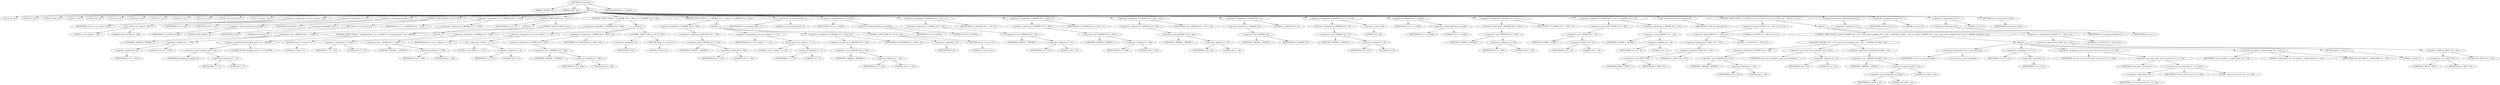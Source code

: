 digraph tftp_connect {  
"1000113" [label = "(METHOD,tftp_connect)" ]
"1000114" [label = "(PARAM,_DWORD *a1)" ]
"1000115" [label = "(PARAM,_BYTE *a2)" ]
"1000116" [label = "(BLOCK,,)" ]
"1000117" [label = "(LOCAL,v4: int)" ]
"1000118" [label = "(LOCAL,v5: int)" ]
"1000119" [label = "(LOCAL,result: int)" ]
"1000120" [label = "(LOCAL,v7: int)" ]
"1000121" [label = "(LOCAL,v8: int)" ]
"1000122" [label = "(LOCAL,v9: int)" ]
"1000123" [label = "(LOCAL,v10: int)" ]
"1000124" [label = "(LOCAL,v11: int)" ]
"1000125" [label = "(LOCAL,v12: int *)" ]
"1000126" [label = "(LOCAL,v13: int)" ]
"1000127" [label = "(LOCAL,v14: const char *)" ]
"1000128" [label = "(LOCAL,v15: char [ 128 ])" ]
"1000129" [label = "(<operator>.assignment,v4 = Curl_ccalloc(1, 336))" ]
"1000130" [label = "(IDENTIFIER,v4,v4 = Curl_ccalloc(1, 336))" ]
"1000131" [label = "(Curl_ccalloc,Curl_ccalloc(1, 336))" ]
"1000132" [label = "(LITERAL,1,Curl_ccalloc(1, 336))" ]
"1000133" [label = "(LITERAL,336,Curl_ccalloc(1, 336))" ]
"1000134" [label = "(<operator>.assignment,v5 = v4)" ]
"1000135" [label = "(IDENTIFIER,v5,v5 = v4)" ]
"1000136" [label = "(IDENTIFIER,v4,v5 = v4)" ]
"1000137" [label = "(<operator>.assignment,a1[188] = v4)" ]
"1000138" [label = "(<operator>.indirectIndexAccess,a1[188])" ]
"1000139" [label = "(IDENTIFIER,a1,a1[188] = v4)" ]
"1000140" [label = "(LITERAL,188,a1[188] = v4)" ]
"1000141" [label = "(IDENTIFIER,v4,a1[188] = v4)" ]
"1000142" [label = "(CONTROL_STRUCTURE,if ( !v4 ),if ( !v4 ))" ]
"1000143" [label = "(<operator>.logicalNot,!v4)" ]
"1000144" [label = "(IDENTIFIER,v4,!v4)" ]
"1000145" [label = "(RETURN,return 27;,return 27;)" ]
"1000146" [label = "(LITERAL,27,return 27;)" ]
"1000147" [label = "(<operator>.assignment,v7 = *(_DWORD *)(*a1 + 1576))" ]
"1000148" [label = "(IDENTIFIER,v7,v7 = *(_DWORD *)(*a1 + 1576))" ]
"1000149" [label = "(<operator>.indirection,*(_DWORD *)(*a1 + 1576))" ]
"1000150" [label = "(<operator>.cast,(_DWORD *)(*a1 + 1576))" ]
"1000151" [label = "(UNKNOWN,_DWORD *,_DWORD *)" ]
"1000152" [label = "(<operator>.addition,*a1 + 1576)" ]
"1000153" [label = "(<operator>.indirection,*a1)" ]
"1000154" [label = "(IDENTIFIER,a1,*a1 + 1576)" ]
"1000155" [label = "(LITERAL,1576,*a1 + 1576)" ]
"1000156" [label = "(CONTROL_STRUCTURE,if ( v7 ),if ( v7 ))" ]
"1000157" [label = "(IDENTIFIER,v7,if ( v7 ))" ]
"1000158" [label = "(BLOCK,,)" ]
"1000159" [label = "(CONTROL_STRUCTURE,if ( (unsigned int)(v7 - 8) > 0xFFB0 ),if ( (unsigned int)(v7 - 8) > 0xFFB0 ))" ]
"1000160" [label = "(<operator>.greaterThan,(unsigned int)(v7 - 8) > 0xFFB0)" ]
"1000161" [label = "(<operator>.cast,(unsigned int)(v7 - 8))" ]
"1000162" [label = "(UNKNOWN,unsigned int,unsigned int)" ]
"1000163" [label = "(<operator>.subtraction,v7 - 8)" ]
"1000164" [label = "(IDENTIFIER,v7,v7 - 8)" ]
"1000165" [label = "(LITERAL,8,v7 - 8)" ]
"1000166" [label = "(LITERAL,0xFFB0,(unsigned int)(v7 - 8) > 0xFFB0)" ]
"1000167" [label = "(RETURN,return 71;,return 71;)" ]
"1000168" [label = "(LITERAL,71,return 71;)" ]
"1000169" [label = "(CONTROL_STRUCTURE,else,else)" ]
"1000170" [label = "(BLOCK,,)" ]
"1000171" [label = "(<operator>.assignment,v7 = 512)" ]
"1000172" [label = "(IDENTIFIER,v7,v7 = 512)" ]
"1000173" [label = "(LITERAL,512,v7 = 512)" ]
"1000174" [label = "(CONTROL_STRUCTURE,if ( !*(_DWORD *)(v4 + 328) ),if ( !*(_DWORD *)(v4 + 328) ))" ]
"1000175" [label = "(<operator>.logicalNot,!*(_DWORD *)(v4 + 328))" ]
"1000176" [label = "(<operator>.indirection,*(_DWORD *)(v4 + 328))" ]
"1000177" [label = "(<operator>.cast,(_DWORD *)(v4 + 328))" ]
"1000178" [label = "(UNKNOWN,_DWORD *,_DWORD *)" ]
"1000179" [label = "(<operator>.addition,v4 + 328)" ]
"1000180" [label = "(IDENTIFIER,v4,v4 + 328)" ]
"1000181" [label = "(LITERAL,328,v4 + 328)" ]
"1000182" [label = "(BLOCK,,)" ]
"1000183" [label = "(<operator>.assignment,v8 = Curl_ccalloc(1, v7 + 4))" ]
"1000184" [label = "(IDENTIFIER,v8,v8 = Curl_ccalloc(1, v7 + 4))" ]
"1000185" [label = "(Curl_ccalloc,Curl_ccalloc(1, v7 + 4))" ]
"1000186" [label = "(LITERAL,1,Curl_ccalloc(1, v7 + 4))" ]
"1000187" [label = "(<operator>.addition,v7 + 4)" ]
"1000188" [label = "(IDENTIFIER,v7,v7 + 4)" ]
"1000189" [label = "(LITERAL,4,v7 + 4)" ]
"1000190" [label = "(<operator>.assignment,*(_DWORD *)(v5 + 328) = v8)" ]
"1000191" [label = "(<operator>.indirection,*(_DWORD *)(v5 + 328))" ]
"1000192" [label = "(<operator>.cast,(_DWORD *)(v5 + 328))" ]
"1000193" [label = "(UNKNOWN,_DWORD *,_DWORD *)" ]
"1000194" [label = "(<operator>.addition,v5 + 328)" ]
"1000195" [label = "(IDENTIFIER,v5,v5 + 328)" ]
"1000196" [label = "(LITERAL,328,v5 + 328)" ]
"1000197" [label = "(IDENTIFIER,v8,*(_DWORD *)(v5 + 328) = v8)" ]
"1000198" [label = "(CONTROL_STRUCTURE,if ( !v8 ),if ( !v8 ))" ]
"1000199" [label = "(<operator>.logicalNot,!v8)" ]
"1000200" [label = "(IDENTIFIER,v8,!v8)" ]
"1000201" [label = "(RETURN,return 27;,return 27;)" ]
"1000202" [label = "(LITERAL,27,return 27;)" ]
"1000203" [label = "(CONTROL_STRUCTURE,if ( !*(_DWORD *)(v5 + 332) ),if ( !*(_DWORD *)(v5 + 332) ))" ]
"1000204" [label = "(<operator>.logicalNot,!*(_DWORD *)(v5 + 332))" ]
"1000205" [label = "(<operator>.indirection,*(_DWORD *)(v5 + 332))" ]
"1000206" [label = "(<operator>.cast,(_DWORD *)(v5 + 332))" ]
"1000207" [label = "(UNKNOWN,_DWORD *,_DWORD *)" ]
"1000208" [label = "(<operator>.addition,v5 + 332)" ]
"1000209" [label = "(IDENTIFIER,v5,v5 + 332)" ]
"1000210" [label = "(LITERAL,332,v5 + 332)" ]
"1000211" [label = "(BLOCK,,)" ]
"1000212" [label = "(<operator>.assignment,v9 = Curl_ccalloc(1, v7 + 4))" ]
"1000213" [label = "(IDENTIFIER,v9,v9 = Curl_ccalloc(1, v7 + 4))" ]
"1000214" [label = "(Curl_ccalloc,Curl_ccalloc(1, v7 + 4))" ]
"1000215" [label = "(LITERAL,1,Curl_ccalloc(1, v7 + 4))" ]
"1000216" [label = "(<operator>.addition,v7 + 4)" ]
"1000217" [label = "(IDENTIFIER,v7,v7 + 4)" ]
"1000218" [label = "(LITERAL,4,v7 + 4)" ]
"1000219" [label = "(<operator>.assignment,*(_DWORD *)(v5 + 332) = v9)" ]
"1000220" [label = "(<operator>.indirection,*(_DWORD *)(v5 + 332))" ]
"1000221" [label = "(<operator>.cast,(_DWORD *)(v5 + 332))" ]
"1000222" [label = "(UNKNOWN,_DWORD *,_DWORD *)" ]
"1000223" [label = "(<operator>.addition,v5 + 332)" ]
"1000224" [label = "(IDENTIFIER,v5,v5 + 332)" ]
"1000225" [label = "(LITERAL,332,v5 + 332)" ]
"1000226" [label = "(IDENTIFIER,v9,*(_DWORD *)(v5 + 332) = v9)" ]
"1000227" [label = "(CONTROL_STRUCTURE,if ( !v9 ),if ( !v9 ))" ]
"1000228" [label = "(<operator>.logicalNot,!v9)" ]
"1000229" [label = "(IDENTIFIER,v9,!v9)" ]
"1000230" [label = "(RETURN,return 27;,return 27;)" ]
"1000231" [label = "(LITERAL,27,return 27;)" ]
"1000232" [label = "(Curl_conncontrol,Curl_conncontrol(a1, 1))" ]
"1000233" [label = "(IDENTIFIER,a1,Curl_conncontrol(a1, 1))" ]
"1000234" [label = "(LITERAL,1,Curl_conncontrol(a1, 1))" ]
"1000235" [label = "(<operator>.assignment,v10 = a1[105])" ]
"1000236" [label = "(IDENTIFIER,v10,v10 = a1[105])" ]
"1000237" [label = "(<operator>.indirectIndexAccess,a1[105])" ]
"1000238" [label = "(IDENTIFIER,a1,v10 = a1[105])" ]
"1000239" [label = "(LITERAL,105,v10 = a1[105])" ]
"1000240" [label = "(<operator>.assignment,*(_DWORD *)(v5 + 16) = a1)" ]
"1000241" [label = "(<operator>.indirection,*(_DWORD *)(v5 + 16))" ]
"1000242" [label = "(<operator>.cast,(_DWORD *)(v5 + 16))" ]
"1000243" [label = "(UNKNOWN,_DWORD *,_DWORD *)" ]
"1000244" [label = "(<operator>.addition,v5 + 16)" ]
"1000245" [label = "(IDENTIFIER,v5,v5 + 16)" ]
"1000246" [label = "(LITERAL,16,v5 + 16)" ]
"1000247" [label = "(IDENTIFIER,a1,*(_DWORD *)(v5 + 16) = a1)" ]
"1000248" [label = "(<operator>.assignment,*(_DWORD *)(v5 + 320) = v7)" ]
"1000249" [label = "(<operator>.indirection,*(_DWORD *)(v5 + 320))" ]
"1000250" [label = "(<operator>.cast,(_DWORD *)(v5 + 320))" ]
"1000251" [label = "(UNKNOWN,_DWORD *,_DWORD *)" ]
"1000252" [label = "(<operator>.addition,v5 + 320)" ]
"1000253" [label = "(IDENTIFIER,v5,v5 + 320)" ]
"1000254" [label = "(LITERAL,320,v5 + 320)" ]
"1000255" [label = "(IDENTIFIER,v7,*(_DWORD *)(v5 + 320) = v7)" ]
"1000256" [label = "(<operator>.assignment,*(_DWORD *)(v5 + 20) = v10)" ]
"1000257" [label = "(<operator>.indirection,*(_DWORD *)(v5 + 20))" ]
"1000258" [label = "(<operator>.cast,(_DWORD *)(v5 + 20))" ]
"1000259" [label = "(UNKNOWN,_DWORD *,_DWORD *)" ]
"1000260" [label = "(<operator>.addition,v5 + 20)" ]
"1000261" [label = "(IDENTIFIER,v5,v5 + 20)" ]
"1000262" [label = "(LITERAL,20,v5 + 20)" ]
"1000263" [label = "(IDENTIFIER,v10,*(_DWORD *)(v5 + 20) = v10)" ]
"1000264" [label = "(<operator>.assignment,*(_DWORD *)v5 = 0)" ]
"1000265" [label = "(<operator>.indirection,*(_DWORD *)v5)" ]
"1000266" [label = "(<operator>.cast,(_DWORD *)v5)" ]
"1000267" [label = "(UNKNOWN,_DWORD *,_DWORD *)" ]
"1000268" [label = "(IDENTIFIER,v5,(_DWORD *)v5)" ]
"1000269" [label = "(LITERAL,0,*(_DWORD *)v5 = 0)" ]
"1000270" [label = "(<operator>.assignment,*(_DWORD *)(v5 + 8) = -100)" ]
"1000271" [label = "(<operator>.indirection,*(_DWORD *)(v5 + 8))" ]
"1000272" [label = "(<operator>.cast,(_DWORD *)(v5 + 8))" ]
"1000273" [label = "(UNKNOWN,_DWORD *,_DWORD *)" ]
"1000274" [label = "(<operator>.addition,v5 + 8)" ]
"1000275" [label = "(IDENTIFIER,v5,v5 + 8)" ]
"1000276" [label = "(LITERAL,8,v5 + 8)" ]
"1000277" [label = "(<operator>.minus,-100)" ]
"1000278" [label = "(LITERAL,100,-100)" ]
"1000279" [label = "(<operator>.assignment,v11 = a1[20])" ]
"1000280" [label = "(IDENTIFIER,v11,v11 = a1[20])" ]
"1000281" [label = "(<operator>.indirectIndexAccess,a1[20])" ]
"1000282" [label = "(IDENTIFIER,a1,v11 = a1[20])" ]
"1000283" [label = "(LITERAL,20,v11 = a1[20])" ]
"1000284" [label = "(<operator>.assignment,*(_DWORD *)(v5 + 324) = v7)" ]
"1000285" [label = "(<operator>.indirection,*(_DWORD *)(v5 + 324))" ]
"1000286" [label = "(<operator>.cast,(_DWORD *)(v5 + 324))" ]
"1000287" [label = "(UNKNOWN,_DWORD *,_DWORD *)" ]
"1000288" [label = "(<operator>.addition,v5 + 324)" ]
"1000289" [label = "(IDENTIFIER,v5,v5 + 324)" ]
"1000290" [label = "(LITERAL,324,v5 + 324)" ]
"1000291" [label = "(IDENTIFIER,v7,*(_DWORD *)(v5 + 324) = v7)" ]
"1000292" [label = "(<operator>.assignment,*(_WORD *)(v5 + 52) = *(_DWORD *)(v11 + 4))" ]
"1000293" [label = "(<operator>.indirection,*(_WORD *)(v5 + 52))" ]
"1000294" [label = "(<operator>.cast,(_WORD *)(v5 + 52))" ]
"1000295" [label = "(UNKNOWN,_WORD *,_WORD *)" ]
"1000296" [label = "(<operator>.addition,v5 + 52)" ]
"1000297" [label = "(IDENTIFIER,v5,v5 + 52)" ]
"1000298" [label = "(LITERAL,52,v5 + 52)" ]
"1000299" [label = "(<operator>.indirection,*(_DWORD *)(v11 + 4))" ]
"1000300" [label = "(<operator>.cast,(_DWORD *)(v11 + 4))" ]
"1000301" [label = "(UNKNOWN,_DWORD *,_DWORD *)" ]
"1000302" [label = "(<operator>.addition,v11 + 4)" ]
"1000303" [label = "(IDENTIFIER,v11,v11 + 4)" ]
"1000304" [label = "(LITERAL,4,v11 + 4)" ]
"1000305" [label = "(tftp_set_timeouts,tftp_set_timeouts(v5))" ]
"1000306" [label = "(IDENTIFIER,v5,tftp_set_timeouts(v5))" ]
"1000307" [label = "(CONTROL_STRUCTURE,if ( (*((_BYTE *)a1 + 591) & 2) == 0 ),if ( (*((_BYTE *)a1 + 591) & 2) == 0 ))" ]
"1000308" [label = "(<operator>.equals,(*((_BYTE *)a1 + 591) & 2) == 0)" ]
"1000309" [label = "(<operator>.and,*((_BYTE *)a1 + 591) & 2)" ]
"1000310" [label = "(<operator>.indirection,*((_BYTE *)a1 + 591))" ]
"1000311" [label = "(<operator>.addition,(_BYTE *)a1 + 591)" ]
"1000312" [label = "(<operator>.cast,(_BYTE *)a1)" ]
"1000313" [label = "(UNKNOWN,_BYTE *,_BYTE *)" ]
"1000314" [label = "(IDENTIFIER,a1,(_BYTE *)a1)" ]
"1000315" [label = "(LITERAL,591,(_BYTE *)a1 + 591)" ]
"1000316" [label = "(LITERAL,2,*((_BYTE *)a1 + 591) & 2)" ]
"1000317" [label = "(LITERAL,0,(*((_BYTE *)a1 + 591) & 2) == 0)" ]
"1000318" [label = "(BLOCK,,)" ]
"1000319" [label = "(CONTROL_STRUCTURE,if ( bind(*(_DWORD *)(v5 + 20), (const struct sockaddr *)(v5 + 52), *(_DWORD *)(a1[20] + 16)) ),if ( bind(*(_DWORD *)(v5 + 20), (const struct sockaddr *)(v5 + 52), *(_DWORD *)(a1[20] + 16)) ))" ]
"1000320" [label = "(bind,bind(*(_DWORD *)(v5 + 20), (const struct sockaddr *)(v5 + 52), *(_DWORD *)(a1[20] + 16)))" ]
"1000321" [label = "(<operator>.indirection,*(_DWORD *)(v5 + 20))" ]
"1000322" [label = "(<operator>.cast,(_DWORD *)(v5 + 20))" ]
"1000323" [label = "(UNKNOWN,_DWORD *,_DWORD *)" ]
"1000324" [label = "(<operator>.addition,v5 + 20)" ]
"1000325" [label = "(IDENTIFIER,v5,v5 + 20)" ]
"1000326" [label = "(LITERAL,20,v5 + 20)" ]
"1000327" [label = "(<operator>.cast,(const struct sockaddr *)(v5 + 52))" ]
"1000328" [label = "(UNKNOWN,const struct sockaddr *,const struct sockaddr *)" ]
"1000329" [label = "(<operator>.addition,v5 + 52)" ]
"1000330" [label = "(IDENTIFIER,v5,v5 + 52)" ]
"1000331" [label = "(LITERAL,52,v5 + 52)" ]
"1000332" [label = "(<operator>.indirection,*(_DWORD *)(a1[20] + 16))" ]
"1000333" [label = "(<operator>.cast,(_DWORD *)(a1[20] + 16))" ]
"1000334" [label = "(UNKNOWN,_DWORD *,_DWORD *)" ]
"1000335" [label = "(<operator>.addition,a1[20] + 16)" ]
"1000336" [label = "(<operator>.indirectIndexAccess,a1[20])" ]
"1000337" [label = "(IDENTIFIER,a1,a1[20] + 16)" ]
"1000338" [label = "(LITERAL,20,a1[20] + 16)" ]
"1000339" [label = "(LITERAL,16,a1[20] + 16)" ]
"1000340" [label = "(BLOCK,,)" ]
"1000341" [label = "(<operator>.assignment,v12 = _errno_location())" ]
"1000342" [label = "(IDENTIFIER,v12,v12 = _errno_location())" ]
"1000343" [label = "(_errno_location,_errno_location())" ]
"1000344" [label = "(<operator>.assignment,v13 = *a1)" ]
"1000345" [label = "(IDENTIFIER,v13,v13 = *a1)" ]
"1000346" [label = "(<operator>.indirection,*a1)" ]
"1000347" [label = "(IDENTIFIER,a1,v13 = *a1)" ]
"1000348" [label = "(<operator>.assignment,v14 = (const char *)Curl_strerror(*v12, v15, 128))" ]
"1000349" [label = "(IDENTIFIER,v14,v14 = (const char *)Curl_strerror(*v12, v15, 128))" ]
"1000350" [label = "(<operator>.cast,(const char *)Curl_strerror(*v12, v15, 128))" ]
"1000351" [label = "(UNKNOWN,const char *,const char *)" ]
"1000352" [label = "(Curl_strerror,Curl_strerror(*v12, v15, 128))" ]
"1000353" [label = "(<operator>.indirection,*v12)" ]
"1000354" [label = "(IDENTIFIER,v12,Curl_strerror(*v12, v15, 128))" ]
"1000355" [label = "(IDENTIFIER,v15,Curl_strerror(*v12, v15, 128))" ]
"1000356" [label = "(LITERAL,128,Curl_strerror(*v12, v15, 128))" ]
"1000357" [label = "(Curl_failf,Curl_failf(v13, \"bind() failed; %s\", v14))" ]
"1000358" [label = "(IDENTIFIER,v13,Curl_failf(v13, \"bind() failed; %s\", v14))" ]
"1000359" [label = "(LITERAL,\"bind() failed; %s\",Curl_failf(v13, \"bind() failed; %s\", v14))" ]
"1000360" [label = "(IDENTIFIER,v14,Curl_failf(v13, \"bind() failed; %s\", v14))" ]
"1000361" [label = "(RETURN,return 7;,return 7;)" ]
"1000362" [label = "(LITERAL,7,return 7;)" ]
"1000363" [label = "(<operators>.assignmentOr,*((_BYTE *)a1 + 591) |= 2u)" ]
"1000364" [label = "(<operator>.indirection,*((_BYTE *)a1 + 591))" ]
"1000365" [label = "(<operator>.addition,(_BYTE *)a1 + 591)" ]
"1000366" [label = "(<operator>.cast,(_BYTE *)a1)" ]
"1000367" [label = "(UNKNOWN,_BYTE *,_BYTE *)" ]
"1000368" [label = "(IDENTIFIER,a1,(_BYTE *)a1)" ]
"1000369" [label = "(LITERAL,591,(_BYTE *)a1 + 591)" ]
"1000370" [label = "(LITERAL,2u,*((_BYTE *)a1 + 591) |= 2u)" ]
"1000371" [label = "(Curl_pgrsStartNow,Curl_pgrsStartNow(*a1))" ]
"1000372" [label = "(<operator>.indirection,*a1)" ]
"1000373" [label = "(IDENTIFIER,a1,Curl_pgrsStartNow(*a1))" ]
"1000374" [label = "(<operator>.assignment,result = 0)" ]
"1000375" [label = "(IDENTIFIER,result,result = 0)" ]
"1000376" [label = "(LITERAL,0,result = 0)" ]
"1000377" [label = "(<operator>.assignment,*a2 = 1)" ]
"1000378" [label = "(<operator>.indirection,*a2)" ]
"1000379" [label = "(IDENTIFIER,a2,*a2 = 1)" ]
"1000380" [label = "(LITERAL,1,*a2 = 1)" ]
"1000381" [label = "(RETURN,return result;,return result;)" ]
"1000382" [label = "(IDENTIFIER,result,return result;)" ]
"1000383" [label = "(METHOD_RETURN,int __fastcall)" ]
  "1000113" -> "1000114" 
  "1000113" -> "1000115" 
  "1000113" -> "1000116" 
  "1000113" -> "1000383" 
  "1000116" -> "1000117" 
  "1000116" -> "1000118" 
  "1000116" -> "1000119" 
  "1000116" -> "1000120" 
  "1000116" -> "1000121" 
  "1000116" -> "1000122" 
  "1000116" -> "1000123" 
  "1000116" -> "1000124" 
  "1000116" -> "1000125" 
  "1000116" -> "1000126" 
  "1000116" -> "1000127" 
  "1000116" -> "1000128" 
  "1000116" -> "1000129" 
  "1000116" -> "1000134" 
  "1000116" -> "1000137" 
  "1000116" -> "1000142" 
  "1000116" -> "1000147" 
  "1000116" -> "1000156" 
  "1000116" -> "1000174" 
  "1000116" -> "1000203" 
  "1000116" -> "1000232" 
  "1000116" -> "1000235" 
  "1000116" -> "1000240" 
  "1000116" -> "1000248" 
  "1000116" -> "1000256" 
  "1000116" -> "1000264" 
  "1000116" -> "1000270" 
  "1000116" -> "1000279" 
  "1000116" -> "1000284" 
  "1000116" -> "1000292" 
  "1000116" -> "1000305" 
  "1000116" -> "1000307" 
  "1000116" -> "1000371" 
  "1000116" -> "1000374" 
  "1000116" -> "1000377" 
  "1000116" -> "1000381" 
  "1000129" -> "1000130" 
  "1000129" -> "1000131" 
  "1000131" -> "1000132" 
  "1000131" -> "1000133" 
  "1000134" -> "1000135" 
  "1000134" -> "1000136" 
  "1000137" -> "1000138" 
  "1000137" -> "1000141" 
  "1000138" -> "1000139" 
  "1000138" -> "1000140" 
  "1000142" -> "1000143" 
  "1000142" -> "1000145" 
  "1000143" -> "1000144" 
  "1000145" -> "1000146" 
  "1000147" -> "1000148" 
  "1000147" -> "1000149" 
  "1000149" -> "1000150" 
  "1000150" -> "1000151" 
  "1000150" -> "1000152" 
  "1000152" -> "1000153" 
  "1000152" -> "1000155" 
  "1000153" -> "1000154" 
  "1000156" -> "1000157" 
  "1000156" -> "1000158" 
  "1000156" -> "1000169" 
  "1000158" -> "1000159" 
  "1000159" -> "1000160" 
  "1000159" -> "1000167" 
  "1000160" -> "1000161" 
  "1000160" -> "1000166" 
  "1000161" -> "1000162" 
  "1000161" -> "1000163" 
  "1000163" -> "1000164" 
  "1000163" -> "1000165" 
  "1000167" -> "1000168" 
  "1000169" -> "1000170" 
  "1000170" -> "1000171" 
  "1000171" -> "1000172" 
  "1000171" -> "1000173" 
  "1000174" -> "1000175" 
  "1000174" -> "1000182" 
  "1000175" -> "1000176" 
  "1000176" -> "1000177" 
  "1000177" -> "1000178" 
  "1000177" -> "1000179" 
  "1000179" -> "1000180" 
  "1000179" -> "1000181" 
  "1000182" -> "1000183" 
  "1000182" -> "1000190" 
  "1000182" -> "1000198" 
  "1000183" -> "1000184" 
  "1000183" -> "1000185" 
  "1000185" -> "1000186" 
  "1000185" -> "1000187" 
  "1000187" -> "1000188" 
  "1000187" -> "1000189" 
  "1000190" -> "1000191" 
  "1000190" -> "1000197" 
  "1000191" -> "1000192" 
  "1000192" -> "1000193" 
  "1000192" -> "1000194" 
  "1000194" -> "1000195" 
  "1000194" -> "1000196" 
  "1000198" -> "1000199" 
  "1000198" -> "1000201" 
  "1000199" -> "1000200" 
  "1000201" -> "1000202" 
  "1000203" -> "1000204" 
  "1000203" -> "1000211" 
  "1000204" -> "1000205" 
  "1000205" -> "1000206" 
  "1000206" -> "1000207" 
  "1000206" -> "1000208" 
  "1000208" -> "1000209" 
  "1000208" -> "1000210" 
  "1000211" -> "1000212" 
  "1000211" -> "1000219" 
  "1000211" -> "1000227" 
  "1000212" -> "1000213" 
  "1000212" -> "1000214" 
  "1000214" -> "1000215" 
  "1000214" -> "1000216" 
  "1000216" -> "1000217" 
  "1000216" -> "1000218" 
  "1000219" -> "1000220" 
  "1000219" -> "1000226" 
  "1000220" -> "1000221" 
  "1000221" -> "1000222" 
  "1000221" -> "1000223" 
  "1000223" -> "1000224" 
  "1000223" -> "1000225" 
  "1000227" -> "1000228" 
  "1000227" -> "1000230" 
  "1000228" -> "1000229" 
  "1000230" -> "1000231" 
  "1000232" -> "1000233" 
  "1000232" -> "1000234" 
  "1000235" -> "1000236" 
  "1000235" -> "1000237" 
  "1000237" -> "1000238" 
  "1000237" -> "1000239" 
  "1000240" -> "1000241" 
  "1000240" -> "1000247" 
  "1000241" -> "1000242" 
  "1000242" -> "1000243" 
  "1000242" -> "1000244" 
  "1000244" -> "1000245" 
  "1000244" -> "1000246" 
  "1000248" -> "1000249" 
  "1000248" -> "1000255" 
  "1000249" -> "1000250" 
  "1000250" -> "1000251" 
  "1000250" -> "1000252" 
  "1000252" -> "1000253" 
  "1000252" -> "1000254" 
  "1000256" -> "1000257" 
  "1000256" -> "1000263" 
  "1000257" -> "1000258" 
  "1000258" -> "1000259" 
  "1000258" -> "1000260" 
  "1000260" -> "1000261" 
  "1000260" -> "1000262" 
  "1000264" -> "1000265" 
  "1000264" -> "1000269" 
  "1000265" -> "1000266" 
  "1000266" -> "1000267" 
  "1000266" -> "1000268" 
  "1000270" -> "1000271" 
  "1000270" -> "1000277" 
  "1000271" -> "1000272" 
  "1000272" -> "1000273" 
  "1000272" -> "1000274" 
  "1000274" -> "1000275" 
  "1000274" -> "1000276" 
  "1000277" -> "1000278" 
  "1000279" -> "1000280" 
  "1000279" -> "1000281" 
  "1000281" -> "1000282" 
  "1000281" -> "1000283" 
  "1000284" -> "1000285" 
  "1000284" -> "1000291" 
  "1000285" -> "1000286" 
  "1000286" -> "1000287" 
  "1000286" -> "1000288" 
  "1000288" -> "1000289" 
  "1000288" -> "1000290" 
  "1000292" -> "1000293" 
  "1000292" -> "1000299" 
  "1000293" -> "1000294" 
  "1000294" -> "1000295" 
  "1000294" -> "1000296" 
  "1000296" -> "1000297" 
  "1000296" -> "1000298" 
  "1000299" -> "1000300" 
  "1000300" -> "1000301" 
  "1000300" -> "1000302" 
  "1000302" -> "1000303" 
  "1000302" -> "1000304" 
  "1000305" -> "1000306" 
  "1000307" -> "1000308" 
  "1000307" -> "1000318" 
  "1000308" -> "1000309" 
  "1000308" -> "1000317" 
  "1000309" -> "1000310" 
  "1000309" -> "1000316" 
  "1000310" -> "1000311" 
  "1000311" -> "1000312" 
  "1000311" -> "1000315" 
  "1000312" -> "1000313" 
  "1000312" -> "1000314" 
  "1000318" -> "1000319" 
  "1000318" -> "1000363" 
  "1000319" -> "1000320" 
  "1000319" -> "1000340" 
  "1000320" -> "1000321" 
  "1000320" -> "1000327" 
  "1000320" -> "1000332" 
  "1000321" -> "1000322" 
  "1000322" -> "1000323" 
  "1000322" -> "1000324" 
  "1000324" -> "1000325" 
  "1000324" -> "1000326" 
  "1000327" -> "1000328" 
  "1000327" -> "1000329" 
  "1000329" -> "1000330" 
  "1000329" -> "1000331" 
  "1000332" -> "1000333" 
  "1000333" -> "1000334" 
  "1000333" -> "1000335" 
  "1000335" -> "1000336" 
  "1000335" -> "1000339" 
  "1000336" -> "1000337" 
  "1000336" -> "1000338" 
  "1000340" -> "1000341" 
  "1000340" -> "1000344" 
  "1000340" -> "1000348" 
  "1000340" -> "1000357" 
  "1000340" -> "1000361" 
  "1000341" -> "1000342" 
  "1000341" -> "1000343" 
  "1000344" -> "1000345" 
  "1000344" -> "1000346" 
  "1000346" -> "1000347" 
  "1000348" -> "1000349" 
  "1000348" -> "1000350" 
  "1000350" -> "1000351" 
  "1000350" -> "1000352" 
  "1000352" -> "1000353" 
  "1000352" -> "1000355" 
  "1000352" -> "1000356" 
  "1000353" -> "1000354" 
  "1000357" -> "1000358" 
  "1000357" -> "1000359" 
  "1000357" -> "1000360" 
  "1000361" -> "1000362" 
  "1000363" -> "1000364" 
  "1000363" -> "1000370" 
  "1000364" -> "1000365" 
  "1000365" -> "1000366" 
  "1000365" -> "1000369" 
  "1000366" -> "1000367" 
  "1000366" -> "1000368" 
  "1000371" -> "1000372" 
  "1000372" -> "1000373" 
  "1000374" -> "1000375" 
  "1000374" -> "1000376" 
  "1000377" -> "1000378" 
  "1000377" -> "1000380" 
  "1000378" -> "1000379" 
  "1000381" -> "1000382" 
}
